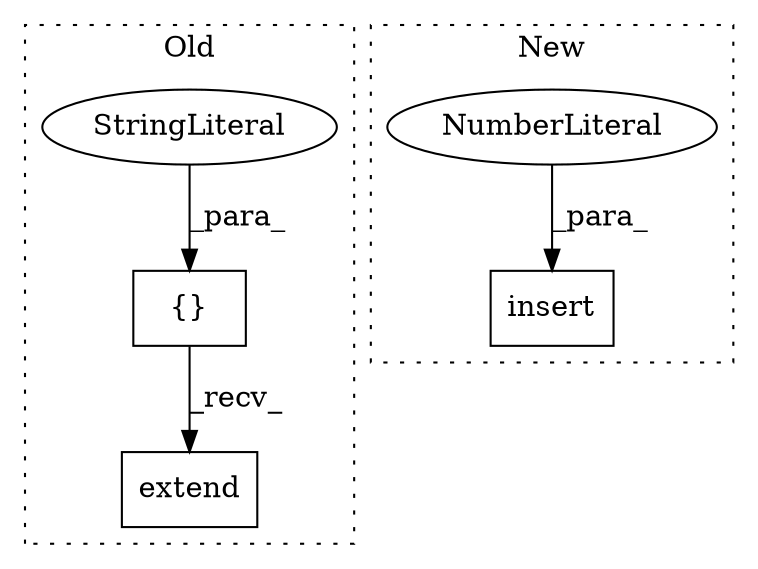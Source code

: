 digraph G {
subgraph cluster0 {
1 [label="extend" a="32" s="2386,2439" l="7,1" shape="box"];
4 [label="{}" a="4" s="1702,1734" l="1,1" shape="box"];
5 [label="StringLiteral" a="45" s="1703" l="8" shape="ellipse"];
label = "Old";
style="dotted";
}
subgraph cluster1 {
2 [label="insert" a="32" s="1328,1362" l="7,1" shape="box"];
3 [label="NumberLiteral" a="34" s="1335" l="1" shape="ellipse"];
label = "New";
style="dotted";
}
3 -> 2 [label="_para_"];
4 -> 1 [label="_recv_"];
5 -> 4 [label="_para_"];
}